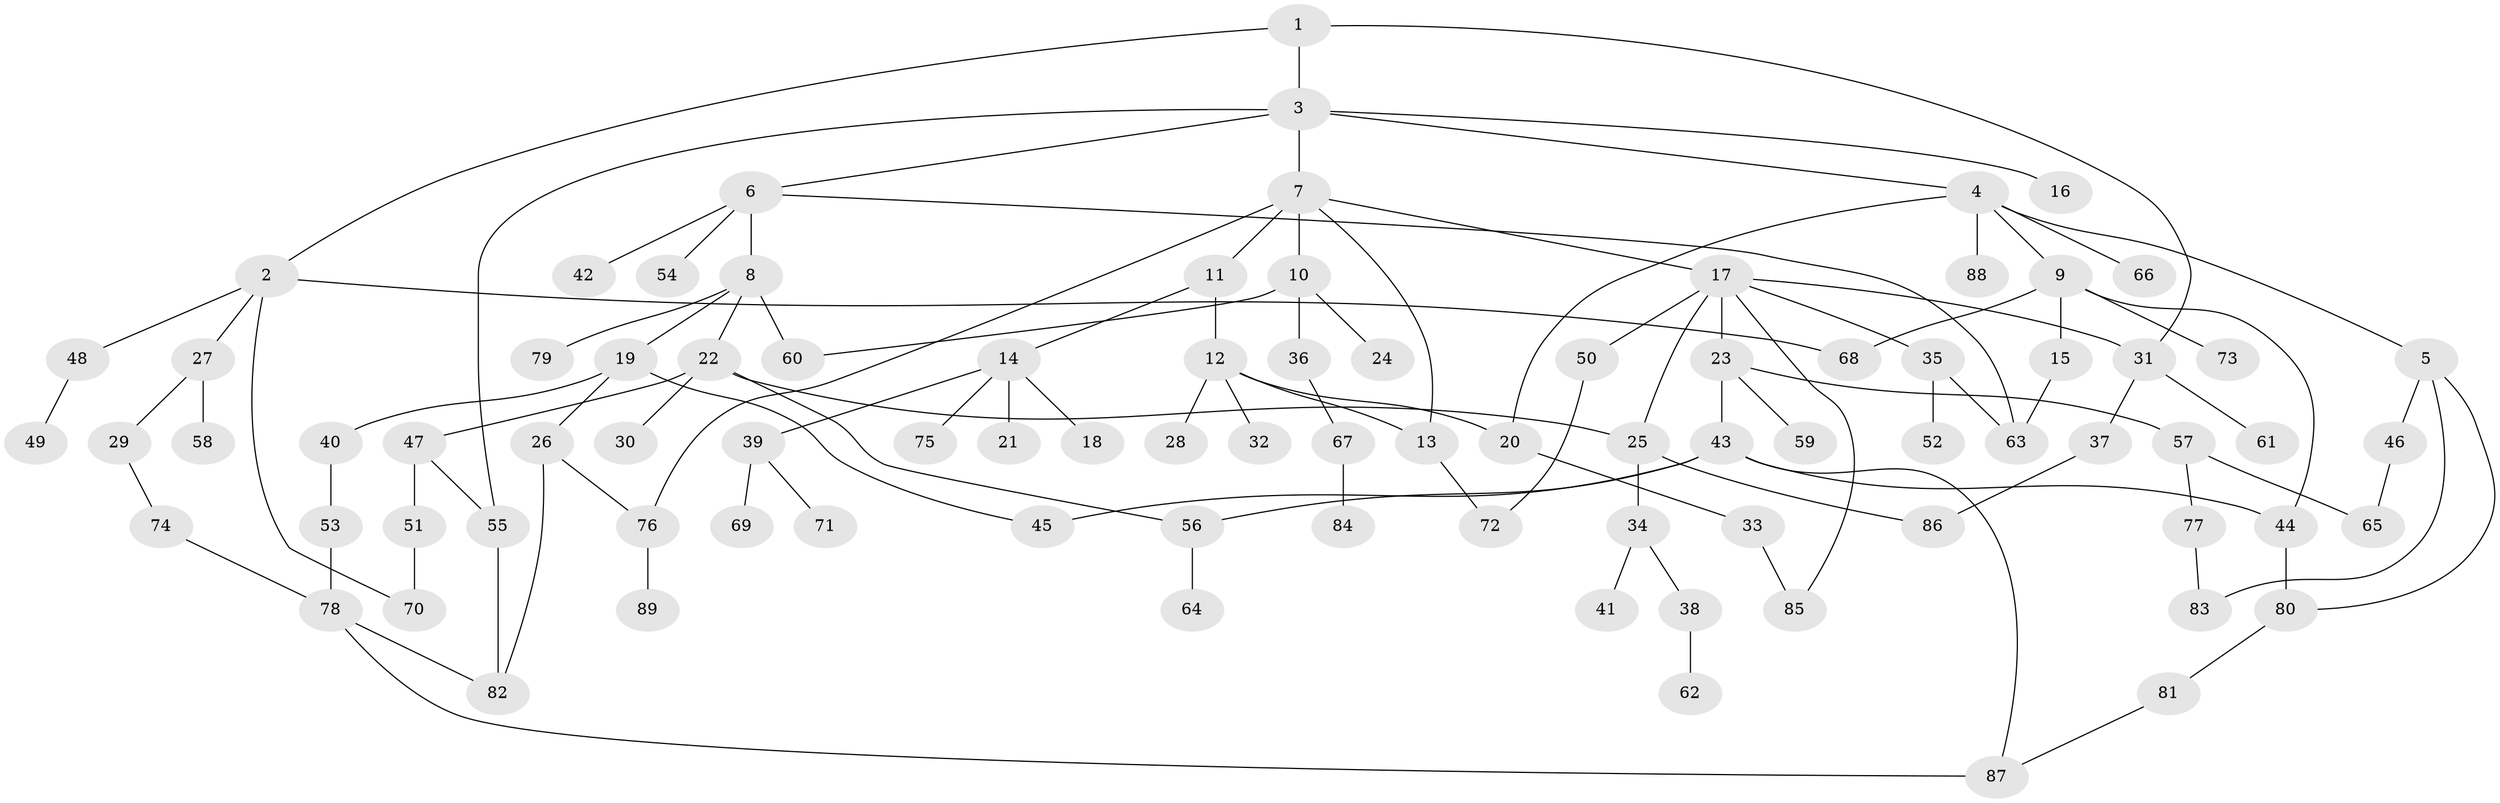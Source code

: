 // Generated by graph-tools (version 1.1) at 2025/49/03/09/25 03:49:15]
// undirected, 89 vertices, 113 edges
graph export_dot {
graph [start="1"]
  node [color=gray90,style=filled];
  1;
  2;
  3;
  4;
  5;
  6;
  7;
  8;
  9;
  10;
  11;
  12;
  13;
  14;
  15;
  16;
  17;
  18;
  19;
  20;
  21;
  22;
  23;
  24;
  25;
  26;
  27;
  28;
  29;
  30;
  31;
  32;
  33;
  34;
  35;
  36;
  37;
  38;
  39;
  40;
  41;
  42;
  43;
  44;
  45;
  46;
  47;
  48;
  49;
  50;
  51;
  52;
  53;
  54;
  55;
  56;
  57;
  58;
  59;
  60;
  61;
  62;
  63;
  64;
  65;
  66;
  67;
  68;
  69;
  70;
  71;
  72;
  73;
  74;
  75;
  76;
  77;
  78;
  79;
  80;
  81;
  82;
  83;
  84;
  85;
  86;
  87;
  88;
  89;
  1 -- 2;
  1 -- 3;
  1 -- 31;
  2 -- 27;
  2 -- 48;
  2 -- 68;
  2 -- 70;
  3 -- 4;
  3 -- 6;
  3 -- 7;
  3 -- 16;
  3 -- 55;
  4 -- 5;
  4 -- 9;
  4 -- 66;
  4 -- 88;
  4 -- 20;
  5 -- 46;
  5 -- 80;
  5 -- 83;
  6 -- 8;
  6 -- 42;
  6 -- 54;
  6 -- 63;
  7 -- 10;
  7 -- 11;
  7 -- 17;
  7 -- 76;
  7 -- 13;
  8 -- 19;
  8 -- 22;
  8 -- 60;
  8 -- 79;
  9 -- 15;
  9 -- 73;
  9 -- 44;
  9 -- 68;
  10 -- 24;
  10 -- 36;
  10 -- 60;
  11 -- 12;
  11 -- 14;
  12 -- 13;
  12 -- 20;
  12 -- 28;
  12 -- 32;
  13 -- 72;
  14 -- 18;
  14 -- 21;
  14 -- 39;
  14 -- 75;
  15 -- 63;
  17 -- 23;
  17 -- 35;
  17 -- 50;
  17 -- 85;
  17 -- 25;
  17 -- 31;
  19 -- 26;
  19 -- 40;
  19 -- 45;
  20 -- 33;
  22 -- 25;
  22 -- 30;
  22 -- 47;
  22 -- 56;
  23 -- 43;
  23 -- 57;
  23 -- 59;
  25 -- 34;
  25 -- 86;
  26 -- 82;
  26 -- 76;
  27 -- 29;
  27 -- 58;
  29 -- 74;
  31 -- 37;
  31 -- 61;
  33 -- 85;
  34 -- 38;
  34 -- 41;
  35 -- 52;
  35 -- 63;
  36 -- 67;
  37 -- 86;
  38 -- 62;
  39 -- 69;
  39 -- 71;
  40 -- 53;
  43 -- 44;
  43 -- 87;
  43 -- 45;
  43 -- 56;
  44 -- 80;
  46 -- 65;
  47 -- 51;
  47 -- 55;
  48 -- 49;
  50 -- 72;
  51 -- 70;
  53 -- 78;
  55 -- 82;
  56 -- 64;
  57 -- 65;
  57 -- 77;
  67 -- 84;
  74 -- 78;
  76 -- 89;
  77 -- 83;
  78 -- 82;
  78 -- 87;
  80 -- 81;
  81 -- 87;
}
